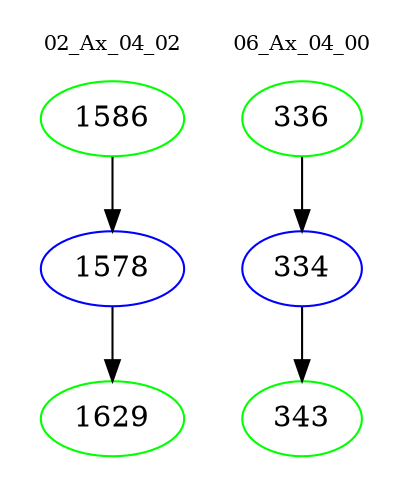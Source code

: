 digraph{
subgraph cluster_0 {
color = white
label = "02_Ax_04_02";
fontsize=10;
T0_1586 [label="1586", color="green"]
T0_1586 -> T0_1578 [color="black"]
T0_1578 [label="1578", color="blue"]
T0_1578 -> T0_1629 [color="black"]
T0_1629 [label="1629", color="green"]
}
subgraph cluster_1 {
color = white
label = "06_Ax_04_00";
fontsize=10;
T1_336 [label="336", color="green"]
T1_336 -> T1_334 [color="black"]
T1_334 [label="334", color="blue"]
T1_334 -> T1_343 [color="black"]
T1_343 [label="343", color="green"]
}
}
